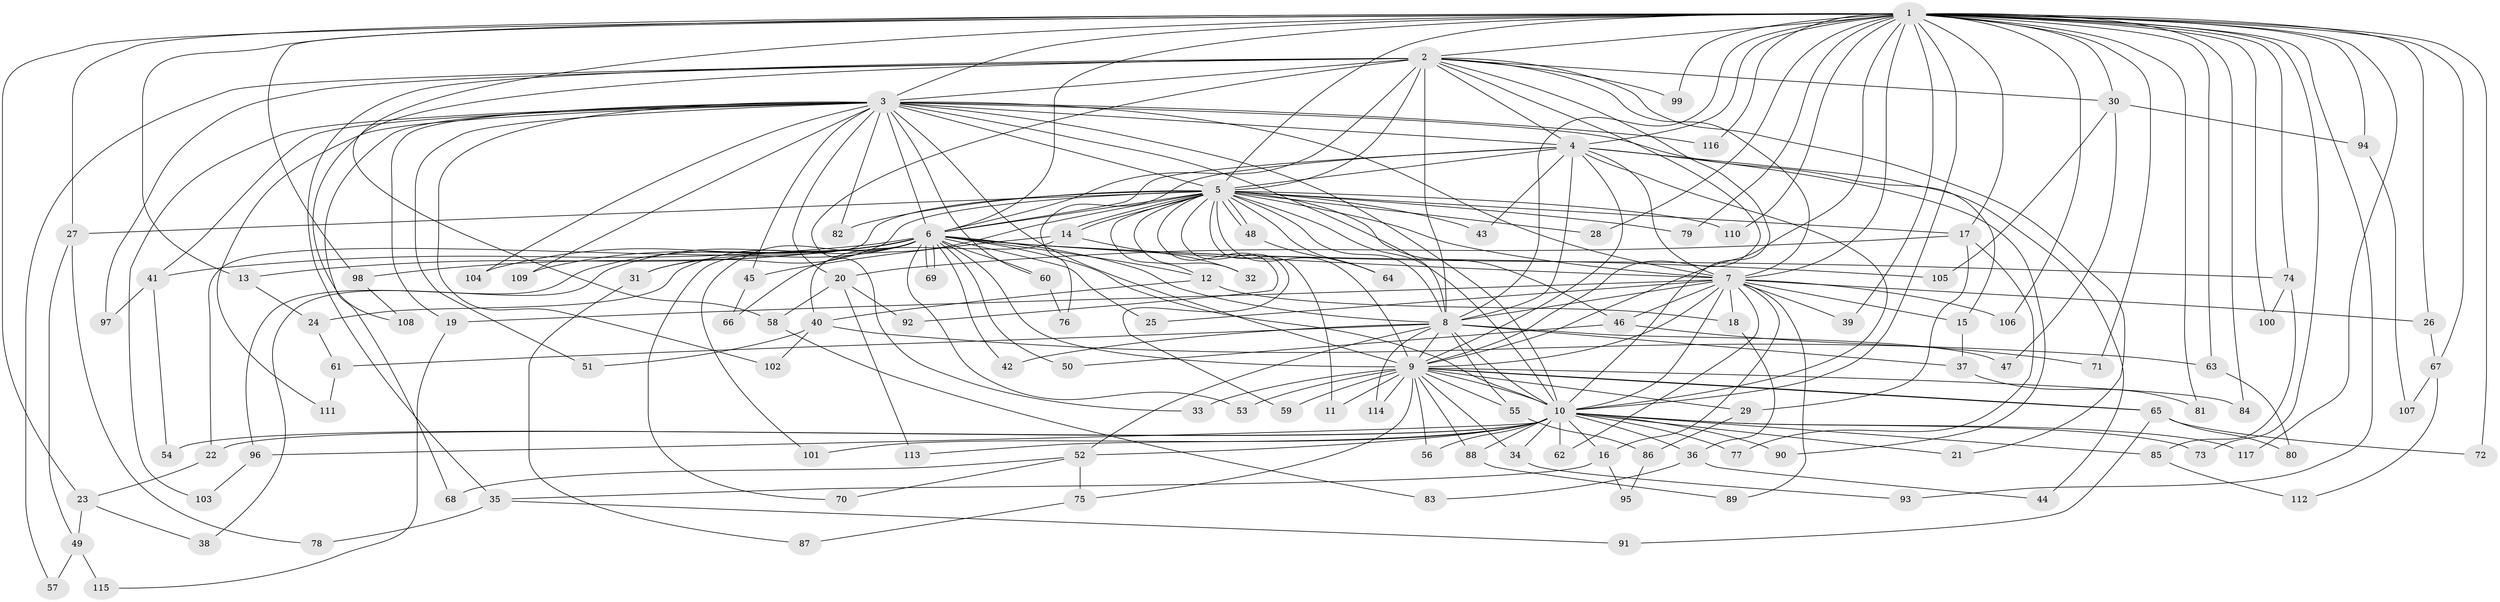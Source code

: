 // coarse degree distribution, {32: 0.010869565217391304, 21: 0.021739130434782608, 30: 0.010869565217391304, 27: 0.021739130434782608, 17: 0.010869565217391304, 20: 0.010869565217391304, 2: 0.4891304347826087, 4: 0.11956521739130435, 3: 0.21739130434782608, 5: 0.06521739130434782, 6: 0.010869565217391304, 1: 0.010869565217391304}
// Generated by graph-tools (version 1.1) at 2025/23/03/03/25 07:23:40]
// undirected, 117 vertices, 259 edges
graph export_dot {
graph [start="1"]
  node [color=gray90,style=filled];
  1;
  2;
  3;
  4;
  5;
  6;
  7;
  8;
  9;
  10;
  11;
  12;
  13;
  14;
  15;
  16;
  17;
  18;
  19;
  20;
  21;
  22;
  23;
  24;
  25;
  26;
  27;
  28;
  29;
  30;
  31;
  32;
  33;
  34;
  35;
  36;
  37;
  38;
  39;
  40;
  41;
  42;
  43;
  44;
  45;
  46;
  47;
  48;
  49;
  50;
  51;
  52;
  53;
  54;
  55;
  56;
  57;
  58;
  59;
  60;
  61;
  62;
  63;
  64;
  65;
  66;
  67;
  68;
  69;
  70;
  71;
  72;
  73;
  74;
  75;
  76;
  77;
  78;
  79;
  80;
  81;
  82;
  83;
  84;
  85;
  86;
  87;
  88;
  89;
  90;
  91;
  92;
  93;
  94;
  95;
  96;
  97;
  98;
  99;
  100;
  101;
  102;
  103;
  104;
  105;
  106;
  107;
  108;
  109;
  110;
  111;
  112;
  113;
  114;
  115;
  116;
  117;
  1 -- 2;
  1 -- 3;
  1 -- 4;
  1 -- 5;
  1 -- 6;
  1 -- 7;
  1 -- 8;
  1 -- 9;
  1 -- 10;
  1 -- 13;
  1 -- 17;
  1 -- 23;
  1 -- 26;
  1 -- 27;
  1 -- 28;
  1 -- 30;
  1 -- 39;
  1 -- 58;
  1 -- 63;
  1 -- 67;
  1 -- 71;
  1 -- 72;
  1 -- 73;
  1 -- 74;
  1 -- 79;
  1 -- 81;
  1 -- 84;
  1 -- 93;
  1 -- 94;
  1 -- 98;
  1 -- 99;
  1 -- 100;
  1 -- 106;
  1 -- 110;
  1 -- 116;
  1 -- 117;
  2 -- 3;
  2 -- 4;
  2 -- 5;
  2 -- 6;
  2 -- 7;
  2 -- 8;
  2 -- 9;
  2 -- 10;
  2 -- 21;
  2 -- 30;
  2 -- 33;
  2 -- 35;
  2 -- 57;
  2 -- 97;
  2 -- 99;
  2 -- 108;
  3 -- 4;
  3 -- 5;
  3 -- 6;
  3 -- 7;
  3 -- 8;
  3 -- 9;
  3 -- 10;
  3 -- 15;
  3 -- 19;
  3 -- 20;
  3 -- 41;
  3 -- 45;
  3 -- 51;
  3 -- 60;
  3 -- 68;
  3 -- 82;
  3 -- 102;
  3 -- 103;
  3 -- 104;
  3 -- 109;
  3 -- 111;
  3 -- 116;
  4 -- 5;
  4 -- 6;
  4 -- 7;
  4 -- 8;
  4 -- 9;
  4 -- 10;
  4 -- 43;
  4 -- 44;
  4 -- 76;
  4 -- 90;
  5 -- 6;
  5 -- 7;
  5 -- 8;
  5 -- 9;
  5 -- 10;
  5 -- 11;
  5 -- 12;
  5 -- 14;
  5 -- 14;
  5 -- 17;
  5 -- 22;
  5 -- 27;
  5 -- 28;
  5 -- 31;
  5 -- 32;
  5 -- 43;
  5 -- 46;
  5 -- 48;
  5 -- 48;
  5 -- 59;
  5 -- 64;
  5 -- 66;
  5 -- 79;
  5 -- 82;
  5 -- 92;
  5 -- 110;
  6 -- 7;
  6 -- 8;
  6 -- 9;
  6 -- 10;
  6 -- 12;
  6 -- 13;
  6 -- 24;
  6 -- 25;
  6 -- 31;
  6 -- 38;
  6 -- 41;
  6 -- 42;
  6 -- 50;
  6 -- 53;
  6 -- 60;
  6 -- 69;
  6 -- 69;
  6 -- 70;
  6 -- 74;
  6 -- 96;
  6 -- 98;
  6 -- 101;
  6 -- 104;
  6 -- 105;
  6 -- 109;
  7 -- 8;
  7 -- 9;
  7 -- 10;
  7 -- 15;
  7 -- 16;
  7 -- 18;
  7 -- 19;
  7 -- 25;
  7 -- 26;
  7 -- 39;
  7 -- 46;
  7 -- 62;
  7 -- 89;
  7 -- 106;
  8 -- 9;
  8 -- 10;
  8 -- 37;
  8 -- 42;
  8 -- 47;
  8 -- 52;
  8 -- 55;
  8 -- 61;
  8 -- 114;
  9 -- 10;
  9 -- 11;
  9 -- 29;
  9 -- 33;
  9 -- 34;
  9 -- 53;
  9 -- 55;
  9 -- 56;
  9 -- 59;
  9 -- 65;
  9 -- 65;
  9 -- 75;
  9 -- 84;
  9 -- 88;
  9 -- 114;
  10 -- 16;
  10 -- 21;
  10 -- 22;
  10 -- 34;
  10 -- 36;
  10 -- 52;
  10 -- 54;
  10 -- 56;
  10 -- 62;
  10 -- 73;
  10 -- 77;
  10 -- 85;
  10 -- 88;
  10 -- 90;
  10 -- 96;
  10 -- 101;
  10 -- 113;
  10 -- 117;
  12 -- 18;
  12 -- 40;
  13 -- 24;
  14 -- 32;
  14 -- 40;
  14 -- 45;
  15 -- 37;
  16 -- 35;
  16 -- 95;
  17 -- 20;
  17 -- 29;
  17 -- 77;
  18 -- 36;
  19 -- 115;
  20 -- 58;
  20 -- 92;
  20 -- 113;
  22 -- 23;
  23 -- 38;
  23 -- 49;
  24 -- 61;
  26 -- 67;
  27 -- 49;
  27 -- 78;
  29 -- 86;
  30 -- 47;
  30 -- 94;
  30 -- 105;
  31 -- 87;
  34 -- 93;
  35 -- 78;
  35 -- 91;
  36 -- 44;
  36 -- 83;
  37 -- 81;
  40 -- 51;
  40 -- 63;
  40 -- 102;
  41 -- 54;
  41 -- 97;
  45 -- 66;
  46 -- 50;
  46 -- 71;
  48 -- 64;
  49 -- 57;
  49 -- 115;
  52 -- 68;
  52 -- 70;
  52 -- 75;
  55 -- 86;
  58 -- 83;
  60 -- 76;
  61 -- 111;
  63 -- 80;
  65 -- 72;
  65 -- 80;
  65 -- 91;
  67 -- 107;
  67 -- 112;
  74 -- 85;
  74 -- 100;
  75 -- 87;
  85 -- 112;
  86 -- 95;
  88 -- 89;
  94 -- 107;
  96 -- 103;
  98 -- 108;
}

